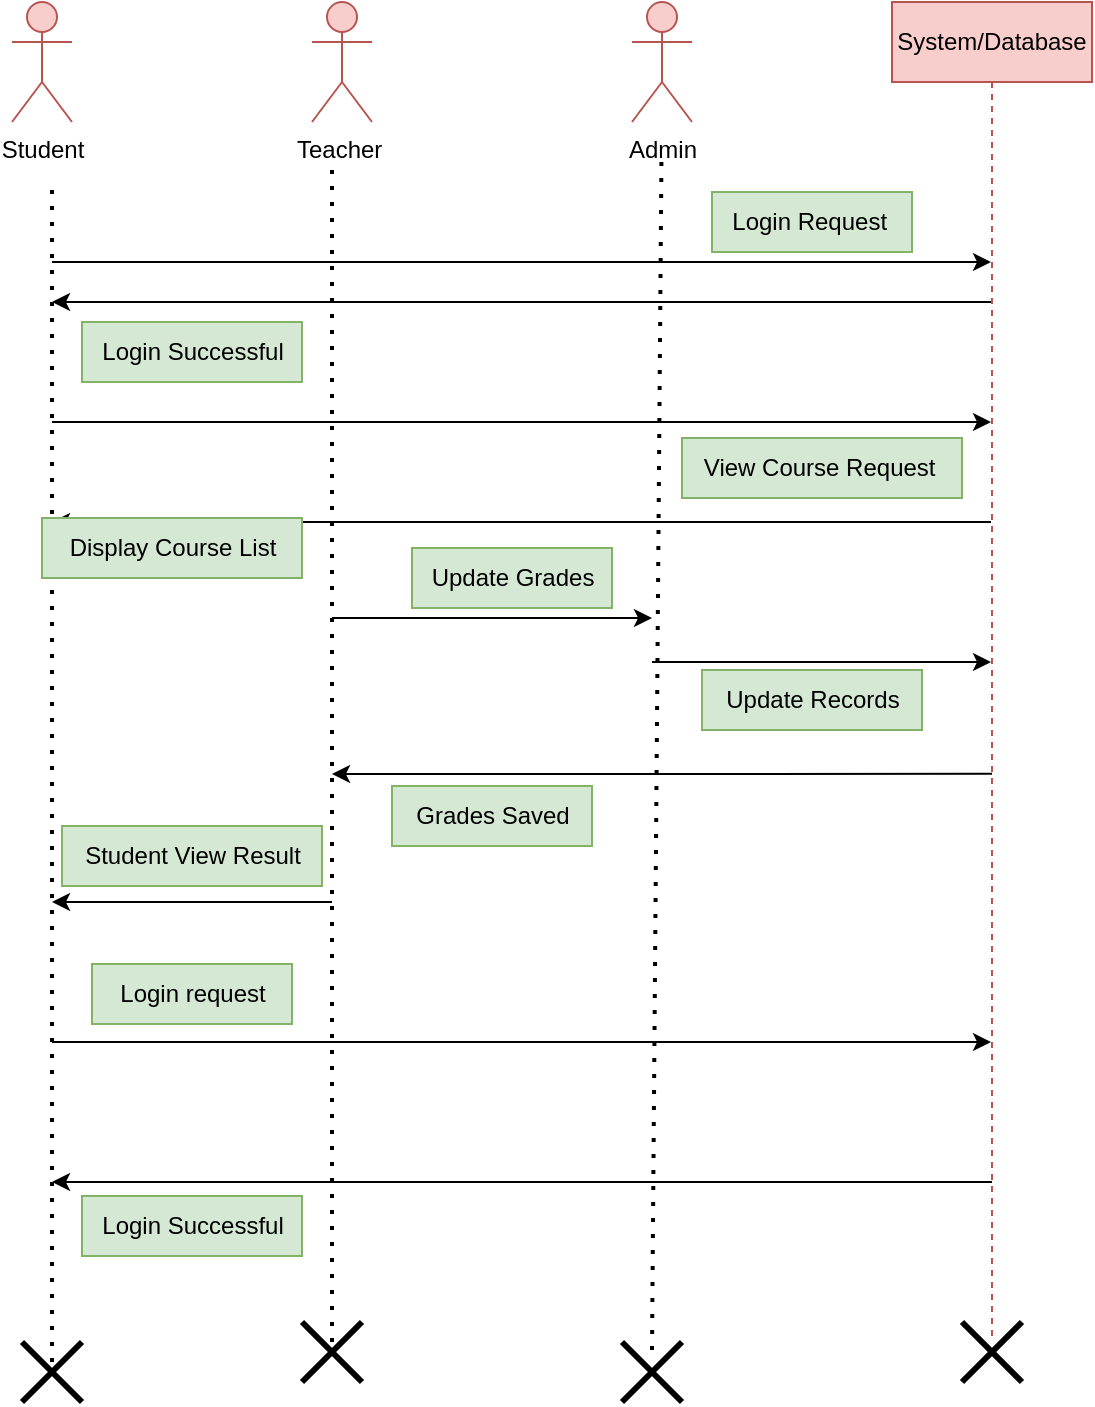<mxfile version="28.2.5">
  <diagram name="Page-1" id="Th-gQKb9jt6B6uY1Yt6T">
    <mxGraphModel dx="1418" dy="756" grid="1" gridSize="10" guides="1" tooltips="1" connect="1" arrows="1" fold="1" page="1" pageScale="1" pageWidth="850" pageHeight="1100" math="0" shadow="0">
      <root>
        <mxCell id="0" />
        <mxCell id="1" parent="0" />
        <mxCell id="rcU8BfgcUMsye5oM4cOh-15" value="Student" style="shape=umlActor;verticalLabelPosition=bottom;verticalAlign=top;html=1;outlineConnect=0;fillColor=#f8cecc;strokeColor=#b85450;" parent="1" vertex="1">
          <mxGeometry x="60" y="40" width="30" height="60" as="geometry" />
        </mxCell>
        <mxCell id="rcU8BfgcUMsye5oM4cOh-19" value="Teacher&amp;nbsp;" style="shape=umlActor;verticalLabelPosition=bottom;verticalAlign=top;html=1;outlineConnect=0;fillColor=#f8cecc;strokeColor=#b85450;" parent="1" vertex="1">
          <mxGeometry x="210" y="40" width="30" height="60" as="geometry" />
        </mxCell>
        <mxCell id="rcU8BfgcUMsye5oM4cOh-20" value="Admin" style="shape=umlActor;verticalLabelPosition=bottom;verticalAlign=top;html=1;outlineConnect=0;fillColor=#f8cecc;strokeColor=#b85450;" parent="1" vertex="1">
          <mxGeometry x="370" y="40" width="30" height="60" as="geometry" />
        </mxCell>
        <mxCell id="rcU8BfgcUMsye5oM4cOh-21" value="System/Database" style="shape=umlLifeline;perimeter=lifelinePerimeter;whiteSpace=wrap;html=1;container=1;dropTarget=0;collapsible=0;recursiveResize=0;outlineConnect=0;portConstraint=eastwest;newEdgeStyle={&quot;curved&quot;:0,&quot;rounded&quot;:0};fillColor=#f8cecc;strokeColor=#b85450;" parent="1" vertex="1">
          <mxGeometry x="500" y="40" width="100" height="670" as="geometry" />
        </mxCell>
        <mxCell id="rcU8BfgcUMsye5oM4cOh-22" value="" style="endArrow=none;dashed=1;html=1;dashPattern=1 3;strokeWidth=2;rounded=0;" parent="1" edge="1">
          <mxGeometry width="50" height="50" relative="1" as="geometry">
            <mxPoint x="380" y="714" as="sourcePoint" />
            <mxPoint x="384.762" y="114" as="targetPoint" />
          </mxGeometry>
        </mxCell>
        <mxCell id="rcU8BfgcUMsye5oM4cOh-23" value="" style="endArrow=none;dashed=1;html=1;dashPattern=1 3;strokeWidth=2;rounded=0;" parent="1" edge="1">
          <mxGeometry width="50" height="50" relative="1" as="geometry">
            <mxPoint x="220" y="710" as="sourcePoint" />
            <mxPoint x="220" y="120" as="targetPoint" />
          </mxGeometry>
        </mxCell>
        <mxCell id="rcU8BfgcUMsye5oM4cOh-24" value="" style="endArrow=none;dashed=1;html=1;dashPattern=1 3;strokeWidth=2;rounded=0;" parent="1" edge="1">
          <mxGeometry width="50" height="50" relative="1" as="geometry">
            <mxPoint x="80" y="720" as="sourcePoint" />
            <mxPoint x="80" y="130" as="targetPoint" />
          </mxGeometry>
        </mxCell>
        <mxCell id="rcU8BfgcUMsye5oM4cOh-25" value="" style="endArrow=classic;html=1;rounded=0;" parent="1" target="rcU8BfgcUMsye5oM4cOh-21" edge="1">
          <mxGeometry width="50" height="50" relative="1" as="geometry">
            <mxPoint x="80" y="170" as="sourcePoint" />
            <mxPoint x="130" y="120" as="targetPoint" />
          </mxGeometry>
        </mxCell>
        <mxCell id="rcU8BfgcUMsye5oM4cOh-26" value="Login Request&amp;nbsp;" style="text;html=1;align=center;verticalAlign=middle;resizable=0;points=[];autosize=1;strokeColor=#82b366;fillColor=#d5e8d4;" parent="1" vertex="1">
          <mxGeometry x="410" y="135" width="100" height="30" as="geometry" />
        </mxCell>
        <mxCell id="rcU8BfgcUMsye5oM4cOh-27" value="" style="endArrow=classic;html=1;rounded=0;" parent="1" source="rcU8BfgcUMsye5oM4cOh-21" edge="1">
          <mxGeometry width="50" height="50" relative="1" as="geometry">
            <mxPoint x="300" y="240" as="sourcePoint" />
            <mxPoint x="80" y="190" as="targetPoint" />
          </mxGeometry>
        </mxCell>
        <mxCell id="rcU8BfgcUMsye5oM4cOh-28" value="Login Successful" style="text;html=1;align=center;verticalAlign=middle;resizable=0;points=[];autosize=1;strokeColor=#82b366;fillColor=#d5e8d4;" parent="1" vertex="1">
          <mxGeometry x="95" y="200" width="110" height="30" as="geometry" />
        </mxCell>
        <mxCell id="rcU8BfgcUMsye5oM4cOh-29" value="" style="endArrow=classic;html=1;rounded=0;" parent="1" target="rcU8BfgcUMsye5oM4cOh-21" edge="1">
          <mxGeometry width="50" height="50" relative="1" as="geometry">
            <mxPoint x="80" y="250" as="sourcePoint" />
            <mxPoint x="220" y="250" as="targetPoint" />
          </mxGeometry>
        </mxCell>
        <mxCell id="rcU8BfgcUMsye5oM4cOh-32" value="View Course Request&amp;nbsp;" style="text;html=1;align=center;verticalAlign=middle;resizable=0;points=[];autosize=1;strokeColor=#82b366;fillColor=#d5e8d4;" parent="1" vertex="1">
          <mxGeometry x="395" y="258" width="140" height="30" as="geometry" />
        </mxCell>
        <mxCell id="rcU8BfgcUMsye5oM4cOh-33" value="" style="endArrow=classic;html=1;rounded=0;" parent="1" edge="1">
          <mxGeometry width="50" height="50" relative="1" as="geometry">
            <mxPoint x="549.5" y="300" as="sourcePoint" />
            <mxPoint x="80" y="300" as="targetPoint" />
          </mxGeometry>
        </mxCell>
        <mxCell id="rcU8BfgcUMsye5oM4cOh-34" value="Display Course List" style="text;html=1;align=center;verticalAlign=middle;resizable=0;points=[];autosize=1;strokeColor=#82b366;fillColor=#d5e8d4;" parent="1" vertex="1">
          <mxGeometry x="75" y="298" width="130" height="30" as="geometry" />
        </mxCell>
        <mxCell id="rcU8BfgcUMsye5oM4cOh-35" value="" style="endArrow=classic;html=1;rounded=0;" parent="1" edge="1">
          <mxGeometry width="50" height="50" relative="1" as="geometry">
            <mxPoint x="220" y="348" as="sourcePoint" />
            <mxPoint x="380" y="348" as="targetPoint" />
          </mxGeometry>
        </mxCell>
        <mxCell id="rcU8BfgcUMsye5oM4cOh-36" value="Update Grades" style="text;html=1;align=center;verticalAlign=middle;resizable=0;points=[];autosize=1;strokeColor=#82b366;fillColor=#d5e8d4;" parent="1" vertex="1">
          <mxGeometry x="260" y="313" width="100" height="30" as="geometry" />
        </mxCell>
        <mxCell id="rcU8BfgcUMsye5oM4cOh-37" value="" style="endArrow=classic;html=1;rounded=0;" parent="1" target="rcU8BfgcUMsye5oM4cOh-21" edge="1">
          <mxGeometry width="50" height="50" relative="1" as="geometry">
            <mxPoint x="380" y="370" as="sourcePoint" />
            <mxPoint x="450" y="370" as="targetPoint" />
          </mxGeometry>
        </mxCell>
        <mxCell id="rcU8BfgcUMsye5oM4cOh-38" value="Update Records" style="text;html=1;align=center;verticalAlign=middle;resizable=0;points=[];autosize=1;strokeColor=#82b366;fillColor=#d5e8d4;" parent="1" vertex="1">
          <mxGeometry x="405" y="374" width="110" height="30" as="geometry" />
        </mxCell>
        <mxCell id="rcU8BfgcUMsye5oM4cOh-39" value="" style="endArrow=classic;html=1;rounded=0;exitX=0.5;exitY=0.576;exitDx=0;exitDy=0;exitPerimeter=0;" parent="1" source="rcU8BfgcUMsye5oM4cOh-21" edge="1">
          <mxGeometry width="50" height="50" relative="1" as="geometry">
            <mxPoint x="400" y="420" as="sourcePoint" />
            <mxPoint x="220" y="426" as="targetPoint" />
          </mxGeometry>
        </mxCell>
        <mxCell id="rcU8BfgcUMsye5oM4cOh-40" value="Grades Saved" style="text;html=1;align=center;verticalAlign=middle;resizable=0;points=[];autosize=1;strokeColor=#82b366;fillColor=#d5e8d4;" parent="1" vertex="1">
          <mxGeometry x="250" y="432" width="100" height="30" as="geometry" />
        </mxCell>
        <mxCell id="rcU8BfgcUMsye5oM4cOh-41" value="" style="endArrow=classic;html=1;rounded=0;" parent="1" edge="1">
          <mxGeometry width="50" height="50" relative="1" as="geometry">
            <mxPoint x="220" y="490" as="sourcePoint" />
            <mxPoint x="80" y="490" as="targetPoint" />
          </mxGeometry>
        </mxCell>
        <mxCell id="rcU8BfgcUMsye5oM4cOh-42" value="Student View Result" style="text;html=1;align=center;verticalAlign=middle;resizable=0;points=[];autosize=1;strokeColor=#82b366;fillColor=#d5e8d4;" parent="1" vertex="1">
          <mxGeometry x="85" y="452" width="130" height="30" as="geometry" />
        </mxCell>
        <mxCell id="rcU8BfgcUMsye5oM4cOh-43" value="" style="endArrow=classic;html=1;rounded=0;" parent="1" target="rcU8BfgcUMsye5oM4cOh-21" edge="1">
          <mxGeometry width="50" height="50" relative="1" as="geometry">
            <mxPoint x="80" y="560" as="sourcePoint" />
            <mxPoint x="220" y="560" as="targetPoint" />
          </mxGeometry>
        </mxCell>
        <mxCell id="rcU8BfgcUMsye5oM4cOh-44" value="Login request" style="text;html=1;align=center;verticalAlign=middle;resizable=0;points=[];autosize=1;strokeColor=#82b366;fillColor=#d5e8d4;" parent="1" vertex="1">
          <mxGeometry x="100" y="521" width="100" height="30" as="geometry" />
        </mxCell>
        <mxCell id="rcU8BfgcUMsye5oM4cOh-45" value="" style="endArrow=classic;html=1;rounded=0;" parent="1" edge="1">
          <mxGeometry width="50" height="50" relative="1" as="geometry">
            <mxPoint x="550" y="630" as="sourcePoint" />
            <mxPoint x="80" y="630" as="targetPoint" />
          </mxGeometry>
        </mxCell>
        <mxCell id="rcU8BfgcUMsye5oM4cOh-49" value="Login Successful" style="text;html=1;align=center;verticalAlign=middle;resizable=0;points=[];autosize=1;strokeColor=#82b366;fillColor=#d5e8d4;" parent="1" vertex="1">
          <mxGeometry x="95" y="637" width="110" height="30" as="geometry" />
        </mxCell>
        <mxCell id="rcU8BfgcUMsye5oM4cOh-50" value="" style="shape=umlDestroy;whiteSpace=wrap;html=1;strokeWidth=3;targetShapes=umlLifeline;" parent="1" vertex="1">
          <mxGeometry x="65" y="710" width="30" height="30" as="geometry" />
        </mxCell>
        <mxCell id="rcU8BfgcUMsye5oM4cOh-51" value="" style="shape=umlDestroy;whiteSpace=wrap;html=1;strokeWidth=3;targetShapes=umlLifeline;direction=south;" parent="1" vertex="1">
          <mxGeometry x="365" y="710" width="30" height="30" as="geometry" />
        </mxCell>
        <mxCell id="rcU8BfgcUMsye5oM4cOh-52" value="" style="shape=umlDestroy;whiteSpace=wrap;html=1;strokeWidth=3;targetShapes=umlLifeline;" parent="1" vertex="1">
          <mxGeometry x="205" y="700" width="30" height="30" as="geometry" />
        </mxCell>
        <mxCell id="rcU8BfgcUMsye5oM4cOh-53" value="" style="shape=umlDestroy;whiteSpace=wrap;html=1;strokeWidth=3;targetShapes=umlLifeline;" parent="1" vertex="1">
          <mxGeometry x="535" y="700" width="30" height="30" as="geometry" />
        </mxCell>
      </root>
    </mxGraphModel>
  </diagram>
</mxfile>
